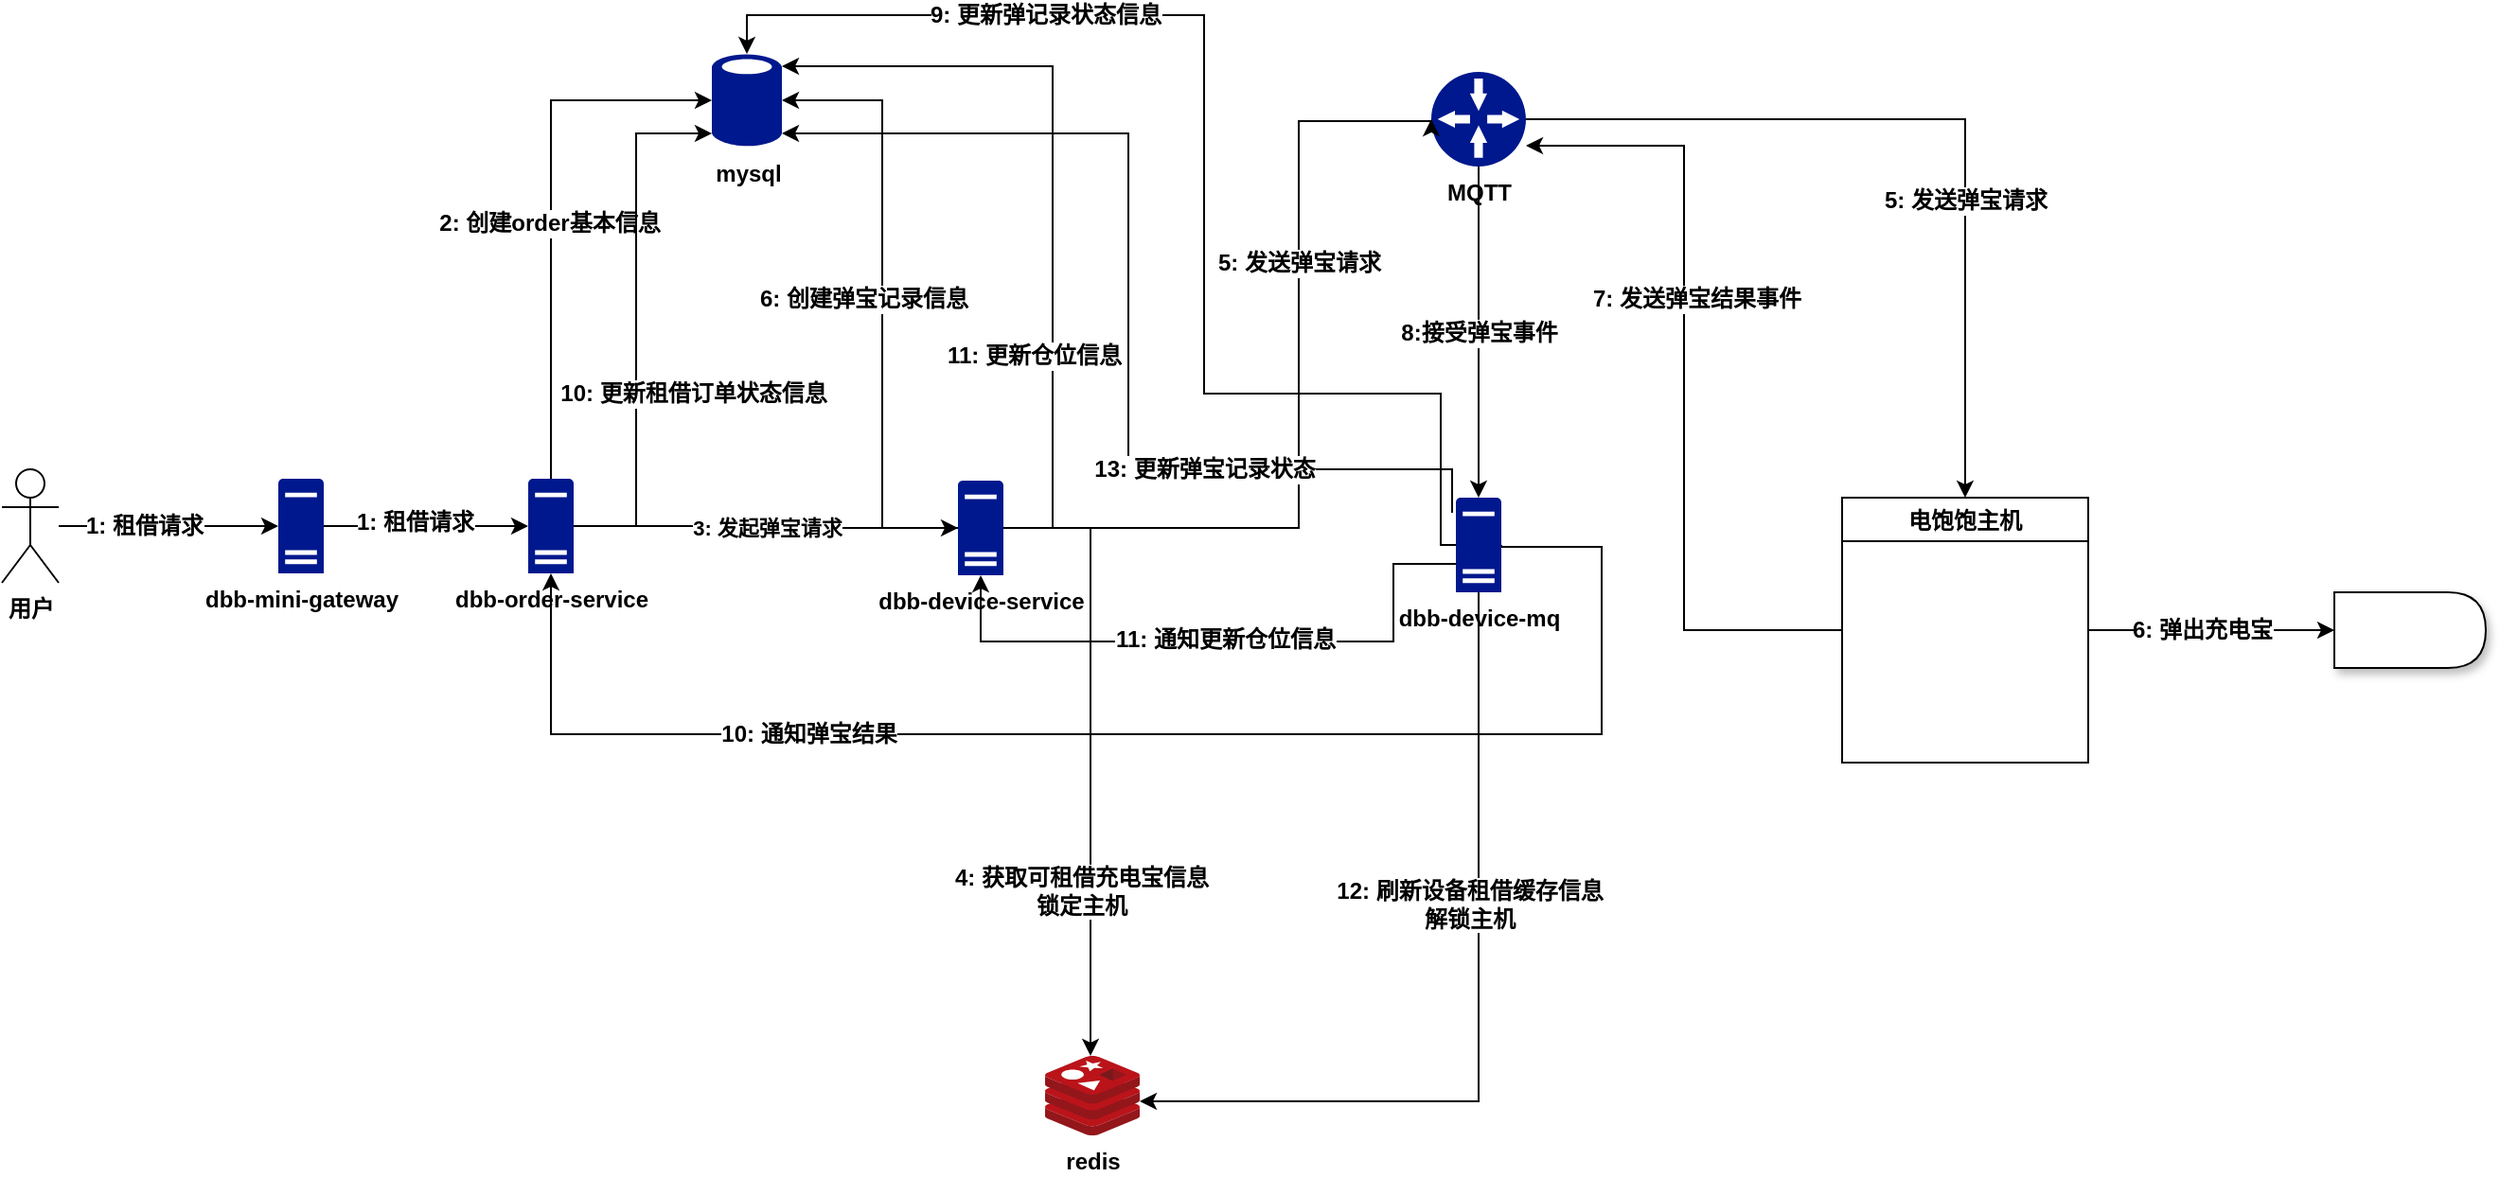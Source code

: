 <mxfile version="12.2.6" type="github" pages="1">
  <diagram id="E6mZis0rzN9z0cpXUbIy" name="第 1 页">
    <mxGraphModel dx="1426" dy="793" grid="1" gridSize="10" guides="1" tooltips="1" connect="1" arrows="1" fold="1" page="1" pageScale="1" pageWidth="3300" pageHeight="4681" math="0" shadow="0">
      <root>
        <mxCell id="0"/>
        <mxCell id="1" parent="0"/>
        <mxCell id="2chJvBkL3SxL0DrdK62e-13" style="edgeStyle=orthogonalEdgeStyle;rounded=0;orthogonalLoop=1;jettySize=auto;html=1;entryX=0;entryY=0.5;entryDx=0;entryDy=0;entryPerimeter=0;fontStyle=1" parent="1" source="1ESeGN69Pckd7pXNOVfS-1" target="2chJvBkL3SxL0DrdK62e-12" edge="1">
          <mxGeometry relative="1" as="geometry"/>
        </mxCell>
        <mxCell id="2chJvBkL3SxL0DrdK62e-14" value="1: 租借请求" style="text;html=1;resizable=0;points=[];align=center;verticalAlign=middle;labelBackgroundColor=#ffffff;fontStyle=1" parent="2chJvBkL3SxL0DrdK62e-13" vertex="1" connectable="0">
          <mxGeometry x="-0.234" relative="1" as="geometry">
            <mxPoint as="offset"/>
          </mxGeometry>
        </mxCell>
        <mxCell id="1ESeGN69Pckd7pXNOVfS-1" value="&lt;b&gt;用户&lt;/b&gt;" style="shape=umlActor;verticalLabelPosition=bottom;labelBackgroundColor=#ffffff;verticalAlign=top;html=1;outlineConnect=0;" parent="1" vertex="1">
          <mxGeometry x="55" y="350" width="30" height="60" as="geometry"/>
        </mxCell>
        <mxCell id="2chJvBkL3SxL0DrdK62e-50" style="edgeStyle=orthogonalEdgeStyle;rounded=0;orthogonalLoop=1;jettySize=auto;html=1;entryX=0;entryY=0.5;entryDx=0;entryDy=0;" parent="1" source="1ESeGN69Pckd7pXNOVfS-6" target="2chJvBkL3SxL0DrdK62e-46" edge="1">
          <mxGeometry relative="1" as="geometry"/>
        </mxCell>
        <mxCell id="2chJvBkL3SxL0DrdK62e-52" value="&lt;b&gt;6: 弹出充电宝&lt;/b&gt;" style="text;html=1;resizable=0;points=[];align=center;verticalAlign=middle;labelBackgroundColor=#ffffff;" parent="2chJvBkL3SxL0DrdK62e-50" vertex="1" connectable="0">
          <mxGeometry x="-0.277" y="2" relative="1" as="geometry">
            <mxPoint x="13" y="2" as="offset"/>
          </mxGeometry>
        </mxCell>
        <mxCell id="2chJvBkL3SxL0DrdK62e-55" style="edgeStyle=orthogonalEdgeStyle;rounded=0;orthogonalLoop=1;jettySize=auto;html=1;entryX=1;entryY=0.78;entryDx=0;entryDy=0;entryPerimeter=0;" parent="1" source="1ESeGN69Pckd7pXNOVfS-6" target="2chJvBkL3SxL0DrdK62e-6" edge="1">
          <mxGeometry relative="1" as="geometry"/>
        </mxCell>
        <mxCell id="2chJvBkL3SxL0DrdK62e-56" value="&lt;b&gt;7: 发送弹宝结果事件&lt;/b&gt;" style="text;html=1;resizable=0;points=[];align=center;verticalAlign=middle;labelBackgroundColor=#ffffff;" parent="2chJvBkL3SxL0DrdK62e-55" vertex="1" connectable="0">
          <mxGeometry x="0.089" y="-2" relative="1" as="geometry">
            <mxPoint x="4" y="-28" as="offset"/>
          </mxGeometry>
        </mxCell>
        <mxCell id="1ESeGN69Pckd7pXNOVfS-6" value="电饱饱主机" style="swimlane;" parent="1" vertex="1">
          <mxGeometry x="1027" y="365" width="130" height="140" as="geometry"/>
        </mxCell>
        <mxCell id="2chJvBkL3SxL0DrdK62e-48" style="edgeStyle=orthogonalEdgeStyle;rounded=0;orthogonalLoop=1;jettySize=auto;html=1;entryX=0.5;entryY=0;entryDx=0;entryDy=0;" parent="1" source="2chJvBkL3SxL0DrdK62e-6" target="1ESeGN69Pckd7pXNOVfS-6" edge="1">
          <mxGeometry relative="1" as="geometry"/>
        </mxCell>
        <mxCell id="2chJvBkL3SxL0DrdK62e-49" value="&lt;b&gt;5: 发送弹宝请求&lt;/b&gt;" style="text;html=1;resizable=0;points=[];align=center;verticalAlign=middle;labelBackgroundColor=#ffffff;" parent="2chJvBkL3SxL0DrdK62e-48" vertex="1" connectable="0">
          <mxGeometry x="0.273" relative="1" as="geometry">
            <mxPoint as="offset"/>
          </mxGeometry>
        </mxCell>
        <mxCell id="Uqirq0yxmopc6vjqkCWa-13" style="edgeStyle=orthogonalEdgeStyle;rounded=0;orthogonalLoop=1;jettySize=auto;html=1;entryX=0.5;entryY=0;entryDx=0;entryDy=0;entryPerimeter=0;" edge="1" parent="1" source="2chJvBkL3SxL0DrdK62e-6" target="2chJvBkL3SxL0DrdK62e-57">
          <mxGeometry relative="1" as="geometry"/>
        </mxCell>
        <mxCell id="Uqirq0yxmopc6vjqkCWa-14" value="&lt;span style=&quot;font-weight: 700&quot;&gt;8:接受弹宝事件&lt;/span&gt;" style="text;html=1;resizable=0;points=[];align=center;verticalAlign=middle;labelBackgroundColor=#ffffff;" vertex="1" connectable="0" parent="Uqirq0yxmopc6vjqkCWa-13">
          <mxGeometry x="0.006" relative="1" as="geometry">
            <mxPoint as="offset"/>
          </mxGeometry>
        </mxCell>
        <mxCell id="2chJvBkL3SxL0DrdK62e-6" value="MQTT" style="aspect=fixed;pointerEvents=1;shadow=0;dashed=0;html=1;strokeColor=none;labelPosition=center;verticalLabelPosition=bottom;verticalAlign=top;align=center;fillColor=#00188D;shape=mxgraph.mscae.enterprise.gateway;fontStyle=1" parent="1" vertex="1">
          <mxGeometry x="810" y="140" width="50" height="50" as="geometry"/>
        </mxCell>
        <mxCell id="2chJvBkL3SxL0DrdK62e-28" style="edgeStyle=orthogonalEdgeStyle;rounded=0;orthogonalLoop=1;jettySize=auto;html=1;entryX=0;entryY=0.5;entryDx=0;entryDy=0;entryPerimeter=0;" parent="1" source="2chJvBkL3SxL0DrdK62e-7" target="2chJvBkL3SxL0DrdK62e-15" edge="1">
          <mxGeometry relative="1" as="geometry">
            <Array as="points">
              <mxPoint x="345" y="155"/>
            </Array>
          </mxGeometry>
        </mxCell>
        <mxCell id="2chJvBkL3SxL0DrdK62e-29" value="&lt;b&gt;2: 创建order基本信息&lt;/b&gt;" style="text;html=1;resizable=0;points=[];align=center;verticalAlign=middle;labelBackgroundColor=#ffffff;" parent="2chJvBkL3SxL0DrdK62e-28" vertex="1" connectable="0">
          <mxGeometry x="-0.053" y="1" relative="1" as="geometry">
            <mxPoint as="offset"/>
          </mxGeometry>
        </mxCell>
        <mxCell id="2chJvBkL3SxL0DrdK62e-30" value="&lt;b&gt;3: 发起弹宝请求&lt;br&gt;&lt;/b&gt;" style="edgeStyle=orthogonalEdgeStyle;rounded=0;orthogonalLoop=1;jettySize=auto;html=1;entryX=0;entryY=0.5;entryDx=0;entryDy=0;entryPerimeter=0;" parent="1" source="2chJvBkL3SxL0DrdK62e-7" target="2chJvBkL3SxL0DrdK62e-8" edge="1">
          <mxGeometry relative="1" as="geometry"/>
        </mxCell>
        <mxCell id="Uqirq0yxmopc6vjqkCWa-3" style="edgeStyle=orthogonalEdgeStyle;rounded=0;orthogonalLoop=1;jettySize=auto;html=1;entryX=0;entryY=0.85;entryDx=0;entryDy=0;entryPerimeter=0;" edge="1" parent="1" source="2chJvBkL3SxL0DrdK62e-7" target="2chJvBkL3SxL0DrdK62e-15">
          <mxGeometry relative="1" as="geometry">
            <Array as="points">
              <mxPoint x="390" y="380"/>
              <mxPoint x="390" y="173"/>
            </Array>
          </mxGeometry>
        </mxCell>
        <mxCell id="Uqirq0yxmopc6vjqkCWa-4" value="&lt;b&gt;10: 更新租借订单状态信息&lt;/b&gt;" style="text;html=1;resizable=0;points=[];align=center;verticalAlign=middle;labelBackgroundColor=#ffffff;" vertex="1" connectable="0" parent="Uqirq0yxmopc6vjqkCWa-3">
          <mxGeometry x="-0.121" relative="1" as="geometry">
            <mxPoint x="30" y="20" as="offset"/>
          </mxGeometry>
        </mxCell>
        <mxCell id="2chJvBkL3SxL0DrdK62e-7" value="dbb-order-service" style="aspect=fixed;pointerEvents=1;shadow=0;dashed=0;html=1;strokeColor=none;labelPosition=center;verticalLabelPosition=bottom;verticalAlign=top;align=center;fillColor=#00188D;shape=mxgraph.mscae.enterprise.server_generic;fontStyle=1" parent="1" vertex="1">
          <mxGeometry x="333" y="355" width="24" height="50" as="geometry"/>
        </mxCell>
        <mxCell id="2chJvBkL3SxL0DrdK62e-36" style="edgeStyle=orthogonalEdgeStyle;rounded=0;orthogonalLoop=1;jettySize=auto;html=1;entryX=1;entryY=0.5;entryDx=0;entryDy=0;entryPerimeter=0;" parent="1" source="2chJvBkL3SxL0DrdK62e-8" target="2chJvBkL3SxL0DrdK62e-15" edge="1">
          <mxGeometry relative="1" as="geometry">
            <Array as="points">
              <mxPoint x="520" y="381"/>
              <mxPoint x="520" y="155"/>
            </Array>
          </mxGeometry>
        </mxCell>
        <mxCell id="2chJvBkL3SxL0DrdK62e-38" value="6: 创建弹宝记录信息" style="text;html=1;resizable=0;points=[];align=center;verticalAlign=middle;labelBackgroundColor=#ffffff;fontStyle=1" parent="2chJvBkL3SxL0DrdK62e-36" vertex="1" connectable="0">
          <mxGeometry x="-0.023" y="-1" relative="1" as="geometry">
            <mxPoint x="-11" y="-5" as="offset"/>
          </mxGeometry>
        </mxCell>
        <mxCell id="2chJvBkL3SxL0DrdK62e-39" style="edgeStyle=orthogonalEdgeStyle;rounded=0;orthogonalLoop=1;jettySize=auto;html=1;" parent="1" source="2chJvBkL3SxL0DrdK62e-8" target="2chJvBkL3SxL0DrdK62e-16" edge="1">
          <mxGeometry relative="1" as="geometry">
            <Array as="points">
              <mxPoint x="630" y="381"/>
            </Array>
          </mxGeometry>
        </mxCell>
        <mxCell id="2chJvBkL3SxL0DrdK62e-40" value="4: 获取可租借充电宝信息&lt;br&gt;锁定主机" style="text;html=1;resizable=0;points=[];align=center;verticalAlign=middle;labelBackgroundColor=#ffffff;fontStyle=1" parent="2chJvBkL3SxL0DrdK62e-39" vertex="1" connectable="0">
          <mxGeometry x="0.24" y="-3" relative="1" as="geometry">
            <mxPoint x="-2" y="36" as="offset"/>
          </mxGeometry>
        </mxCell>
        <mxCell id="2chJvBkL3SxL0DrdK62e-41" style="edgeStyle=orthogonalEdgeStyle;rounded=0;orthogonalLoop=1;jettySize=auto;html=1;entryX=0;entryY=0.5;entryDx=0;entryDy=0;entryPerimeter=0;" parent="1" source="2chJvBkL3SxL0DrdK62e-8" target="2chJvBkL3SxL0DrdK62e-6" edge="1">
          <mxGeometry relative="1" as="geometry">
            <Array as="points">
              <mxPoint x="740" y="381"/>
              <mxPoint x="740" y="166"/>
            </Array>
          </mxGeometry>
        </mxCell>
        <mxCell id="2chJvBkL3SxL0DrdK62e-42" value="&lt;b&gt;5: 发送弹宝请求&lt;br&gt;&lt;/b&gt;" style="text;html=1;resizable=0;points=[];align=center;verticalAlign=middle;labelBackgroundColor=#ffffff;" parent="2chJvBkL3SxL0DrdK62e-41" vertex="1" connectable="0">
          <mxGeometry x="-0.1" y="1" relative="1" as="geometry">
            <mxPoint x="1" y="-97" as="offset"/>
          </mxGeometry>
        </mxCell>
        <mxCell id="Uqirq0yxmopc6vjqkCWa-5" style="edgeStyle=orthogonalEdgeStyle;rounded=0;orthogonalLoop=1;jettySize=auto;html=1;entryX=1;entryY=0.85;entryDx=0;entryDy=0;entryPerimeter=0;exitX=-0.083;exitY=0.16;exitDx=0;exitDy=0;exitPerimeter=0;" edge="1" parent="1" source="2chJvBkL3SxL0DrdK62e-57" target="2chJvBkL3SxL0DrdK62e-15">
          <mxGeometry relative="1" as="geometry">
            <mxPoint x="570" y="330" as="targetPoint"/>
            <Array as="points">
              <mxPoint x="821" y="350"/>
              <mxPoint x="650" y="350"/>
              <mxPoint x="650" y="173"/>
            </Array>
          </mxGeometry>
        </mxCell>
        <mxCell id="Uqirq0yxmopc6vjqkCWa-6" value="13: 更新弹宝记录状态" style="text;html=1;resizable=0;points=[];align=center;verticalAlign=middle;labelBackgroundColor=#ffffff;fontStyle=1" vertex="1" connectable="0" parent="Uqirq0yxmopc6vjqkCWa-5">
          <mxGeometry x="-0.598" relative="1" as="geometry">
            <mxPoint x="-43" as="offset"/>
          </mxGeometry>
        </mxCell>
        <mxCell id="Uqirq0yxmopc6vjqkCWa-9" style="edgeStyle=orthogonalEdgeStyle;rounded=0;orthogonalLoop=1;jettySize=auto;html=1;entryX=1;entryY=0.14;entryDx=0;entryDy=0;entryPerimeter=0;" edge="1" parent="1" source="2chJvBkL3SxL0DrdK62e-8" target="2chJvBkL3SxL0DrdK62e-15">
          <mxGeometry relative="1" as="geometry">
            <Array as="points">
              <mxPoint x="610" y="381"/>
              <mxPoint x="610" y="137"/>
            </Array>
          </mxGeometry>
        </mxCell>
        <mxCell id="Uqirq0yxmopc6vjqkCWa-10" value="11: 更新仓位信息" style="text;html=1;resizable=0;points=[];align=center;verticalAlign=middle;labelBackgroundColor=#ffffff;fontStyle=1" vertex="1" connectable="0" parent="Uqirq0yxmopc6vjqkCWa-9">
          <mxGeometry x="0.065" y="1" relative="1" as="geometry">
            <mxPoint x="-9" y="103" as="offset"/>
          </mxGeometry>
        </mxCell>
        <mxCell id="2chJvBkL3SxL0DrdK62e-8" value="dbb-device-service" style="aspect=fixed;pointerEvents=1;shadow=0;dashed=0;html=1;strokeColor=none;labelPosition=center;verticalLabelPosition=bottom;verticalAlign=top;align=center;fillColor=#00188D;shape=mxgraph.mscae.enterprise.server_generic;fontStyle=1" parent="1" vertex="1">
          <mxGeometry x="560" y="356" width="24" height="50" as="geometry"/>
        </mxCell>
        <mxCell id="2chJvBkL3SxL0DrdK62e-18" style="edgeStyle=orthogonalEdgeStyle;rounded=0;orthogonalLoop=1;jettySize=auto;html=1;entryX=0;entryY=0.5;entryDx=0;entryDy=0;entryPerimeter=0;" parent="1" source="2chJvBkL3SxL0DrdK62e-12" target="2chJvBkL3SxL0DrdK62e-7" edge="1">
          <mxGeometry relative="1" as="geometry"/>
        </mxCell>
        <mxCell id="2chJvBkL3SxL0DrdK62e-20" value="1: 租借请求" style="text;html=1;resizable=0;points=[];align=center;verticalAlign=middle;labelBackgroundColor=#ffffff;fontStyle=1" parent="2chJvBkL3SxL0DrdK62e-18" vertex="1" connectable="0">
          <mxGeometry x="-0.222" y="2" relative="1" as="geometry">
            <mxPoint x="6" as="offset"/>
          </mxGeometry>
        </mxCell>
        <mxCell id="2chJvBkL3SxL0DrdK62e-12" value="dbb-mini-gateway" style="aspect=fixed;pointerEvents=1;shadow=0;dashed=0;html=1;strokeColor=none;labelPosition=center;verticalLabelPosition=bottom;verticalAlign=top;align=center;fillColor=#00188D;shape=mxgraph.mscae.enterprise.server_generic;fontStyle=1" parent="1" vertex="1">
          <mxGeometry x="201" y="355" width="24" height="50" as="geometry"/>
        </mxCell>
        <mxCell id="2chJvBkL3SxL0DrdK62e-15" value="mysql" style="aspect=fixed;pointerEvents=1;shadow=0;dashed=0;html=1;strokeColor=none;labelPosition=center;verticalLabelPosition=bottom;verticalAlign=top;align=center;fillColor=#00188D;shape=mxgraph.mscae.enterprise.database_generic;fontStyle=1" parent="1" vertex="1">
          <mxGeometry x="430" y="130" width="37" height="50" as="geometry"/>
        </mxCell>
        <mxCell id="2chJvBkL3SxL0DrdK62e-16" value="redis" style="aspect=fixed;html=1;points=[];align=center;image;fontSize=12;image=img/lib/mscae/Cache_Redis_Product.svg;fontStyle=1" parent="1" vertex="1">
          <mxGeometry x="606" y="660" width="50" height="42" as="geometry"/>
        </mxCell>
        <mxCell id="2chJvBkL3SxL0DrdK62e-46" value="" style="shape=delay;whiteSpace=wrap;html=1;shadow=1;direction=south;rotation=-90;" parent="1" vertex="1">
          <mxGeometry x="1307" y="395" width="40" height="80" as="geometry"/>
        </mxCell>
        <mxCell id="2chJvBkL3SxL0DrdK62e-64" style="edgeStyle=orthogonalEdgeStyle;rounded=0;orthogonalLoop=1;jettySize=auto;html=1;entryX=0.5;entryY=0.01;entryDx=0;entryDy=0;entryPerimeter=0;" parent="1" source="2chJvBkL3SxL0DrdK62e-57" target="2chJvBkL3SxL0DrdK62e-15" edge="1">
          <mxGeometry relative="1" as="geometry">
            <Array as="points">
              <mxPoint x="815" y="390"/>
              <mxPoint x="815" y="310"/>
              <mxPoint x="690" y="310"/>
              <mxPoint x="690" y="110"/>
              <mxPoint x="449" y="110"/>
            </Array>
          </mxGeometry>
        </mxCell>
        <mxCell id="2chJvBkL3SxL0DrdK62e-65" value="&lt;b&gt;9: 更新弹记录状态信息&lt;/b&gt;" style="text;html=1;resizable=0;points=[];align=center;verticalAlign=middle;labelBackgroundColor=#ffffff;" parent="2chJvBkL3SxL0DrdK62e-64" vertex="1" connectable="0">
          <mxGeometry x="0.556" y="-1" relative="1" as="geometry">
            <mxPoint x="28" y="1" as="offset"/>
          </mxGeometry>
        </mxCell>
        <mxCell id="2chJvBkL3SxL0DrdK62e-66" style="edgeStyle=orthogonalEdgeStyle;rounded=0;orthogonalLoop=1;jettySize=auto;html=1;entryX=0.5;entryY=1;entryDx=0;entryDy=0;entryPerimeter=0;exitX=1;exitY=0.5;exitDx=0;exitDy=0;exitPerimeter=0;" parent="1" source="2chJvBkL3SxL0DrdK62e-57" target="2chJvBkL3SxL0DrdK62e-7" edge="1">
          <mxGeometry relative="1" as="geometry">
            <Array as="points">
              <mxPoint x="847" y="391"/>
              <mxPoint x="900" y="391"/>
              <mxPoint x="900" y="490"/>
              <mxPoint x="345" y="490"/>
            </Array>
          </mxGeometry>
        </mxCell>
        <mxCell id="2chJvBkL3SxL0DrdK62e-67" value="&lt;b&gt;10: 通知弹宝结果&lt;/b&gt;" style="text;html=1;resizable=0;points=[];align=center;verticalAlign=middle;labelBackgroundColor=#ffffff;" parent="2chJvBkL3SxL0DrdK62e-66" vertex="1" connectable="0">
          <mxGeometry x="0.023" y="1" relative="1" as="geometry">
            <mxPoint x="-167" y="-1" as="offset"/>
          </mxGeometry>
        </mxCell>
        <mxCell id="Uqirq0yxmopc6vjqkCWa-7" style="edgeStyle=orthogonalEdgeStyle;rounded=0;orthogonalLoop=1;jettySize=auto;html=1;entryX=0.5;entryY=1;entryDx=0;entryDy=0;entryPerimeter=0;" edge="1" parent="1" source="2chJvBkL3SxL0DrdK62e-57" target="2chJvBkL3SxL0DrdK62e-8">
          <mxGeometry relative="1" as="geometry">
            <Array as="points">
              <mxPoint x="790" y="400"/>
              <mxPoint x="790" y="441"/>
              <mxPoint x="572" y="441"/>
            </Array>
          </mxGeometry>
        </mxCell>
        <mxCell id="Uqirq0yxmopc6vjqkCWa-8" value="11: 通知更新仓位信息" style="text;html=1;resizable=0;points=[];align=center;verticalAlign=middle;labelBackgroundColor=#ffffff;fontStyle=1" vertex="1" connectable="0" parent="Uqirq0yxmopc6vjqkCWa-7">
          <mxGeometry x="0.076" relative="1" as="geometry">
            <mxPoint x="13" y="-1" as="offset"/>
          </mxGeometry>
        </mxCell>
        <mxCell id="Uqirq0yxmopc6vjqkCWa-11" style="edgeStyle=orthogonalEdgeStyle;rounded=0;orthogonalLoop=1;jettySize=auto;html=1;entryX=1;entryY=0.571;entryDx=0;entryDy=0;entryPerimeter=0;" edge="1" parent="1" source="2chJvBkL3SxL0DrdK62e-57" target="2chJvBkL3SxL0DrdK62e-16">
          <mxGeometry relative="1" as="geometry">
            <Array as="points">
              <mxPoint x="835" y="684"/>
            </Array>
          </mxGeometry>
        </mxCell>
        <mxCell id="Uqirq0yxmopc6vjqkCWa-12" value="12: 刷新设备租借缓存信息&lt;br&gt;解锁主机" style="text;html=1;resizable=0;points=[];align=center;verticalAlign=middle;labelBackgroundColor=#ffffff;fontStyle=1" vertex="1" connectable="0" parent="Uqirq0yxmopc6vjqkCWa-11">
          <mxGeometry x="0.223" y="-1" relative="1" as="geometry">
            <mxPoint y="-103" as="offset"/>
          </mxGeometry>
        </mxCell>
        <mxCell id="2chJvBkL3SxL0DrdK62e-57" value="dbb-device-mq" style="aspect=fixed;pointerEvents=1;shadow=0;dashed=0;html=1;strokeColor=none;labelPosition=center;verticalLabelPosition=bottom;verticalAlign=top;align=center;fillColor=#00188D;shape=mxgraph.mscae.enterprise.server_generic;fontStyle=1" parent="1" vertex="1">
          <mxGeometry x="823" y="365" width="24" height="50" as="geometry"/>
        </mxCell>
      </root>
    </mxGraphModel>
  </diagram>
</mxfile>
